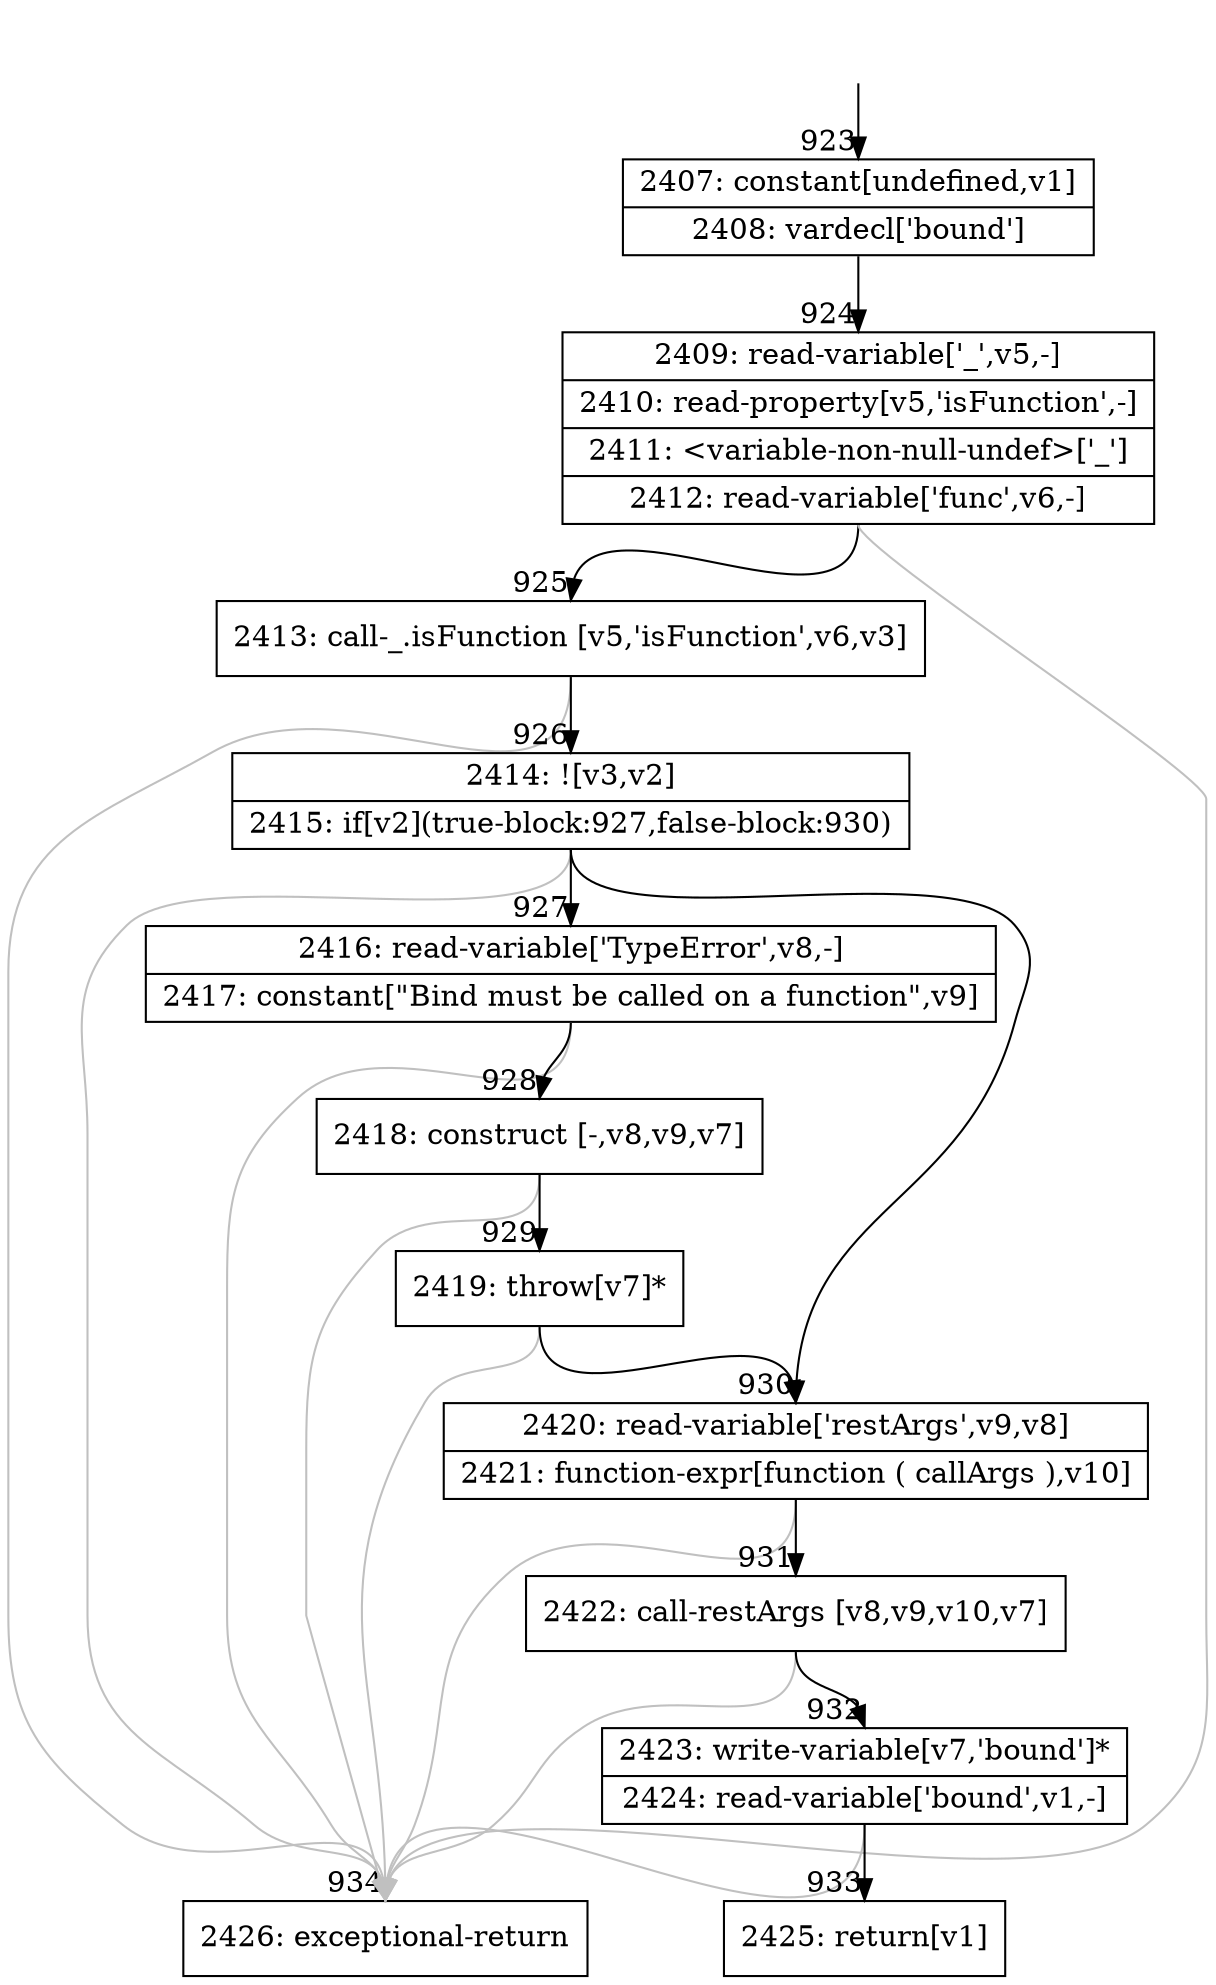 digraph {
rankdir="TD"
BB_entry74[shape=none,label=""];
BB_entry74 -> BB923 [tailport=s, headport=n, headlabel="    923"]
BB923 [shape=record label="{2407: constant[undefined,v1]|2408: vardecl['bound']}" ] 
BB923 -> BB924 [tailport=s, headport=n, headlabel="      924"]
BB924 [shape=record label="{2409: read-variable['_',v5,-]|2410: read-property[v5,'isFunction',-]|2411: \<variable-non-null-undef\>['_']|2412: read-variable['func',v6,-]}" ] 
BB924 -> BB925 [tailport=s, headport=n, headlabel="      925"]
BB924 -> BB934 [tailport=s, headport=n, color=gray, headlabel="      934"]
BB925 [shape=record label="{2413: call-_.isFunction [v5,'isFunction',v6,v3]}" ] 
BB925 -> BB926 [tailport=s, headport=n, headlabel="      926"]
BB925 -> BB934 [tailport=s, headport=n, color=gray]
BB926 [shape=record label="{2414: ![v3,v2]|2415: if[v2](true-block:927,false-block:930)}" ] 
BB926 -> BB927 [tailport=s, headport=n, headlabel="      927"]
BB926 -> BB930 [tailport=s, headport=n, headlabel="      930"]
BB926 -> BB934 [tailport=s, headport=n, color=gray]
BB927 [shape=record label="{2416: read-variable['TypeError',v8,-]|2417: constant[\"Bind must be called on a function\",v9]}" ] 
BB927 -> BB928 [tailport=s, headport=n, headlabel="      928"]
BB927 -> BB934 [tailport=s, headport=n, color=gray]
BB928 [shape=record label="{2418: construct [-,v8,v9,v7]}" ] 
BB928 -> BB929 [tailport=s, headport=n, headlabel="      929"]
BB928 -> BB934 [tailport=s, headport=n, color=gray]
BB929 [shape=record label="{2419: throw[v7]*}" ] 
BB929 -> BB930 [tailport=s, headport=n]
BB929 -> BB934 [tailport=s, headport=n, color=gray]
BB930 [shape=record label="{2420: read-variable['restArgs',v9,v8]|2421: function-expr[function ( callArgs ),v10]}" ] 
BB930 -> BB931 [tailport=s, headport=n, headlabel="      931"]
BB930 -> BB934 [tailport=s, headport=n, color=gray]
BB931 [shape=record label="{2422: call-restArgs [v8,v9,v10,v7]}" ] 
BB931 -> BB932 [tailport=s, headport=n, headlabel="      932"]
BB931 -> BB934 [tailport=s, headport=n, color=gray]
BB932 [shape=record label="{2423: write-variable[v7,'bound']*|2424: read-variable['bound',v1,-]}" ] 
BB932 -> BB933 [tailport=s, headport=n, headlabel="      933"]
BB932 -> BB934 [tailport=s, headport=n, color=gray]
BB933 [shape=record label="{2425: return[v1]}" ] 
BB934 [shape=record label="{2426: exceptional-return}" ] 
//#$~ 720
}

